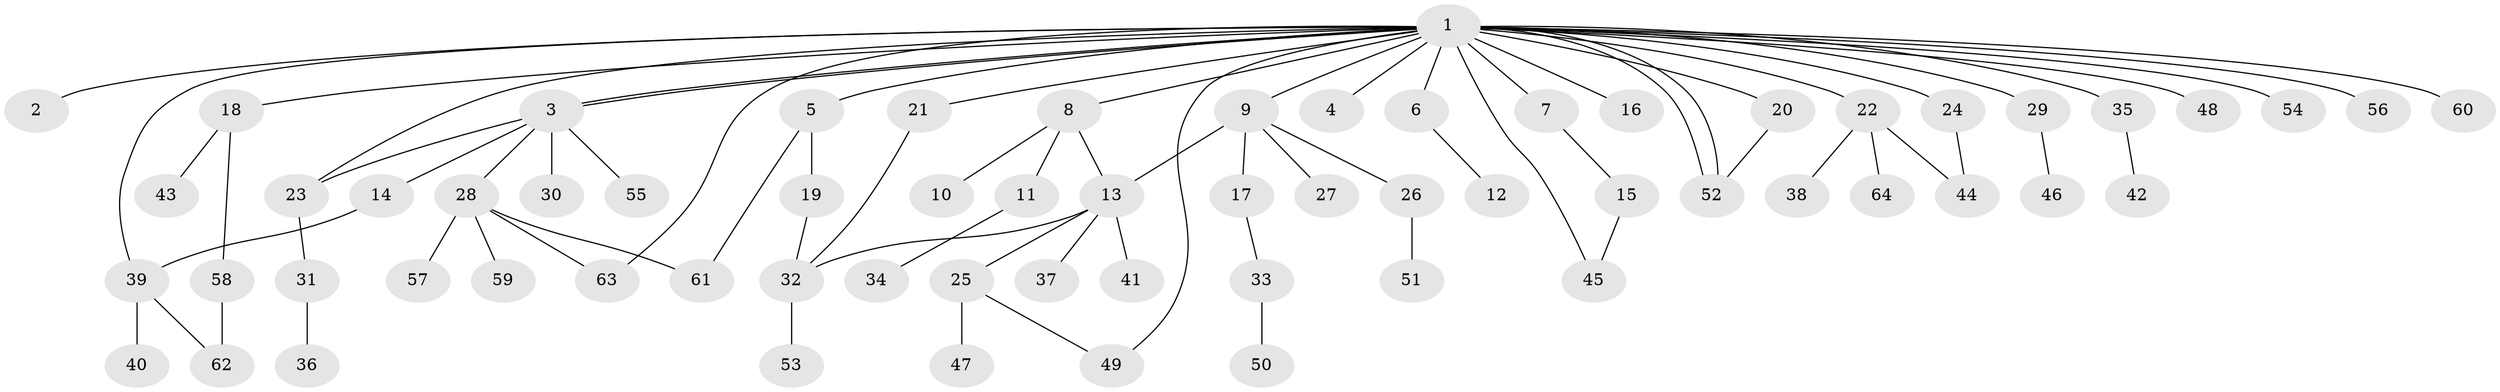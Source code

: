 // coarse degree distribution, {26: 0.023255813953488372, 1: 0.5581395348837209, 6: 0.023255813953488372, 3: 0.09302325581395349, 2: 0.16279069767441862, 4: 0.09302325581395349, 5: 0.046511627906976744}
// Generated by graph-tools (version 1.1) at 2025/41/03/06/25 10:41:51]
// undirected, 64 vertices, 77 edges
graph export_dot {
graph [start="1"]
  node [color=gray90,style=filled];
  1;
  2;
  3;
  4;
  5;
  6;
  7;
  8;
  9;
  10;
  11;
  12;
  13;
  14;
  15;
  16;
  17;
  18;
  19;
  20;
  21;
  22;
  23;
  24;
  25;
  26;
  27;
  28;
  29;
  30;
  31;
  32;
  33;
  34;
  35;
  36;
  37;
  38;
  39;
  40;
  41;
  42;
  43;
  44;
  45;
  46;
  47;
  48;
  49;
  50;
  51;
  52;
  53;
  54;
  55;
  56;
  57;
  58;
  59;
  60;
  61;
  62;
  63;
  64;
  1 -- 2;
  1 -- 3;
  1 -- 3;
  1 -- 4;
  1 -- 5;
  1 -- 6;
  1 -- 7;
  1 -- 8;
  1 -- 9;
  1 -- 16;
  1 -- 18;
  1 -- 20;
  1 -- 21;
  1 -- 22;
  1 -- 23;
  1 -- 24;
  1 -- 29;
  1 -- 35;
  1 -- 39;
  1 -- 45;
  1 -- 48;
  1 -- 49;
  1 -- 52;
  1 -- 52;
  1 -- 54;
  1 -- 56;
  1 -- 60;
  1 -- 63;
  3 -- 14;
  3 -- 23;
  3 -- 28;
  3 -- 30;
  3 -- 55;
  5 -- 19;
  5 -- 61;
  6 -- 12;
  7 -- 15;
  8 -- 10;
  8 -- 11;
  8 -- 13;
  9 -- 13;
  9 -- 17;
  9 -- 26;
  9 -- 27;
  11 -- 34;
  13 -- 25;
  13 -- 32;
  13 -- 37;
  13 -- 41;
  14 -- 39;
  15 -- 45;
  17 -- 33;
  18 -- 43;
  18 -- 58;
  19 -- 32;
  20 -- 52;
  21 -- 32;
  22 -- 38;
  22 -- 44;
  22 -- 64;
  23 -- 31;
  24 -- 44;
  25 -- 47;
  25 -- 49;
  26 -- 51;
  28 -- 57;
  28 -- 59;
  28 -- 61;
  28 -- 63;
  29 -- 46;
  31 -- 36;
  32 -- 53;
  33 -- 50;
  35 -- 42;
  39 -- 40;
  39 -- 62;
  58 -- 62;
}
